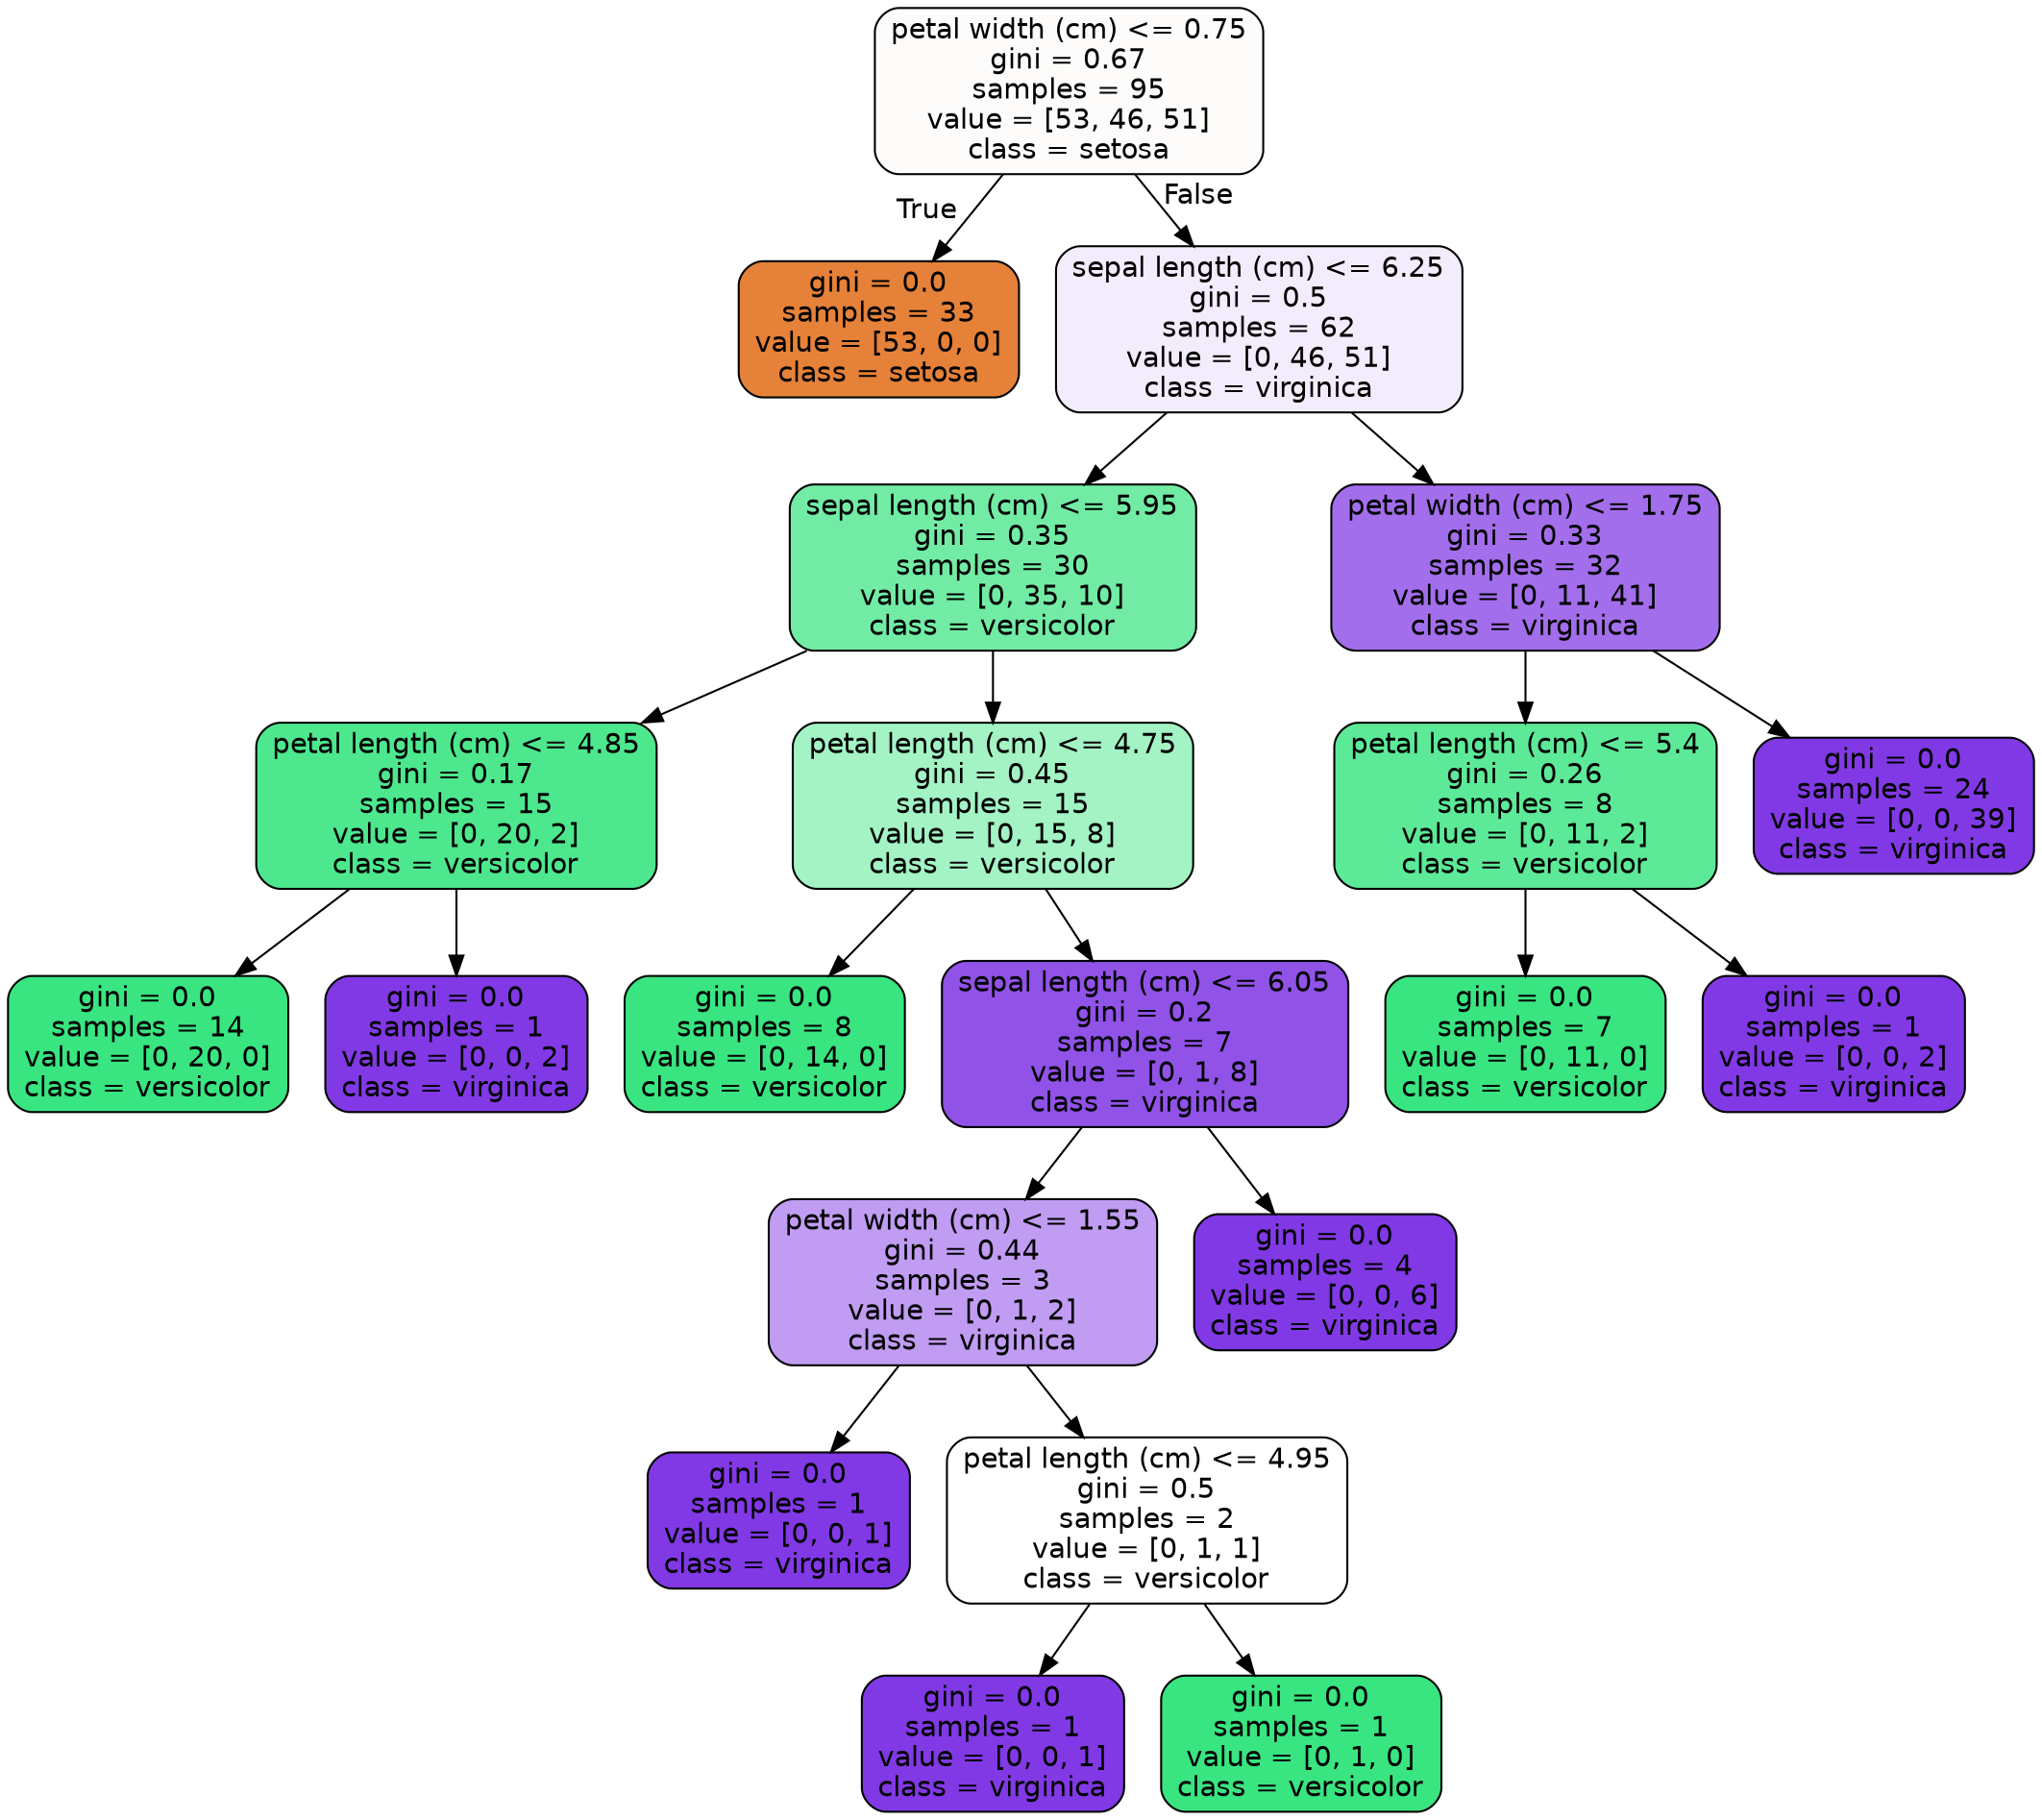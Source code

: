 digraph Tree {
node [shape=box, style="filled, rounded", color="black", fontname=helvetica] ;
edge [fontname=helvetica] ;
0 [label="petal width (cm) <= 0.75\ngini = 0.67\nsamples = 95\nvalue = [53, 46, 51]\nclass = setosa", fillcolor="#fefcfb"] ;
1 [label="gini = 0.0\nsamples = 33\nvalue = [53, 0, 0]\nclass = setosa", fillcolor="#e58139"] ;
0 -> 1 [labeldistance=2.5, labelangle=45, headlabel="True"] ;
2 [label="sepal length (cm) <= 6.25\ngini = 0.5\nsamples = 62\nvalue = [0, 46, 51]\nclass = virginica", fillcolor="#f3ecfc"] ;
0 -> 2 [labeldistance=2.5, labelangle=-45, headlabel="False"] ;
3 [label="sepal length (cm) <= 5.95\ngini = 0.35\nsamples = 30\nvalue = [0, 35, 10]\nclass = versicolor", fillcolor="#72eca5"] ;
2 -> 3 ;
4 [label="petal length (cm) <= 4.85\ngini = 0.17\nsamples = 15\nvalue = [0, 20, 2]\nclass = versicolor", fillcolor="#4de88e"] ;
3 -> 4 ;
5 [label="gini = 0.0\nsamples = 14\nvalue = [0, 20, 0]\nclass = versicolor", fillcolor="#39e581"] ;
4 -> 5 ;
6 [label="gini = 0.0\nsamples = 1\nvalue = [0, 0, 2]\nclass = virginica", fillcolor="#8139e5"] ;
4 -> 6 ;
7 [label="petal length (cm) <= 4.75\ngini = 0.45\nsamples = 15\nvalue = [0, 15, 8]\nclass = versicolor", fillcolor="#a3f3c4"] ;
3 -> 7 ;
8 [label="gini = 0.0\nsamples = 8\nvalue = [0, 14, 0]\nclass = versicolor", fillcolor="#39e581"] ;
7 -> 8 ;
9 [label="sepal length (cm) <= 6.05\ngini = 0.2\nsamples = 7\nvalue = [0, 1, 8]\nclass = virginica", fillcolor="#9152e8"] ;
7 -> 9 ;
10 [label="petal width (cm) <= 1.55\ngini = 0.44\nsamples = 3\nvalue = [0, 1, 2]\nclass = virginica", fillcolor="#c09cf2"] ;
9 -> 10 ;
11 [label="gini = 0.0\nsamples = 1\nvalue = [0, 0, 1]\nclass = virginica", fillcolor="#8139e5"] ;
10 -> 11 ;
12 [label="petal length (cm) <= 4.95\ngini = 0.5\nsamples = 2\nvalue = [0, 1, 1]\nclass = versicolor", fillcolor="#ffffff"] ;
10 -> 12 ;
13 [label="gini = 0.0\nsamples = 1\nvalue = [0, 0, 1]\nclass = virginica", fillcolor="#8139e5"] ;
12 -> 13 ;
14 [label="gini = 0.0\nsamples = 1\nvalue = [0, 1, 0]\nclass = versicolor", fillcolor="#39e581"] ;
12 -> 14 ;
15 [label="gini = 0.0\nsamples = 4\nvalue = [0, 0, 6]\nclass = virginica", fillcolor="#8139e5"] ;
9 -> 15 ;
16 [label="petal width (cm) <= 1.75\ngini = 0.33\nsamples = 32\nvalue = [0, 11, 41]\nclass = virginica", fillcolor="#a36eec"] ;
2 -> 16 ;
17 [label="petal length (cm) <= 5.4\ngini = 0.26\nsamples = 8\nvalue = [0, 11, 2]\nclass = versicolor", fillcolor="#5dea98"] ;
16 -> 17 ;
18 [label="gini = 0.0\nsamples = 7\nvalue = [0, 11, 0]\nclass = versicolor", fillcolor="#39e581"] ;
17 -> 18 ;
19 [label="gini = 0.0\nsamples = 1\nvalue = [0, 0, 2]\nclass = virginica", fillcolor="#8139e5"] ;
17 -> 19 ;
20 [label="gini = 0.0\nsamples = 24\nvalue = [0, 0, 39]\nclass = virginica", fillcolor="#8139e5"] ;
16 -> 20 ;
}